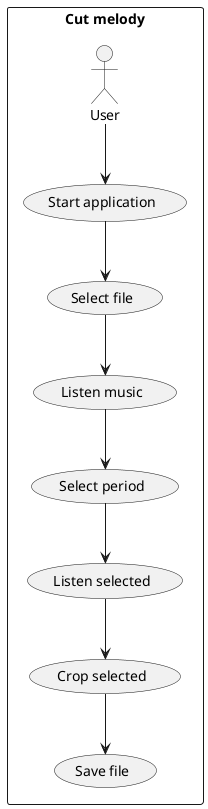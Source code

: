 @startuml

rectangle "Cut melody" {

(Start application) as SA

:User: --> SA
SA --> (Select file)
(Select file) --> (Listen music)
(Listen music) --> (Select period)
(Select period) --> (Listen selected)
(Listen selected) --> (Crop selected)
(Crop selected) --> (Save file)
}
@enduml
